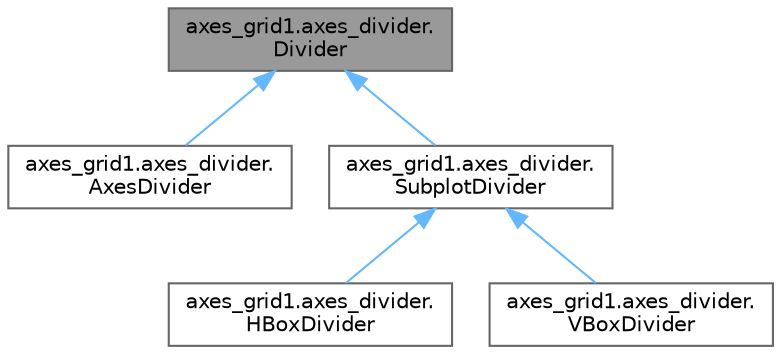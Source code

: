 digraph "axes_grid1.axes_divider.Divider"
{
 // LATEX_PDF_SIZE
  bgcolor="transparent";
  edge [fontname=Helvetica,fontsize=10,labelfontname=Helvetica,labelfontsize=10];
  node [fontname=Helvetica,fontsize=10,shape=box,height=0.2,width=0.4];
  Node1 [id="Node000001",label="axes_grid1.axes_divider.\lDivider",height=0.2,width=0.4,color="gray40", fillcolor="grey60", style="filled", fontcolor="black",tooltip=" "];
  Node1 -> Node2 [id="edge1_Node000001_Node000002",dir="back",color="steelblue1",style="solid",tooltip=" "];
  Node2 [id="Node000002",label="axes_grid1.axes_divider.\lAxesDivider",height=0.2,width=0.4,color="gray40", fillcolor="white", style="filled",URL="$d3/d2b/classaxes__grid1_1_1axes__divider_1_1AxesDivider.html",tooltip=" "];
  Node1 -> Node3 [id="edge2_Node000001_Node000003",dir="back",color="steelblue1",style="solid",tooltip=" "];
  Node3 [id="Node000003",label="axes_grid1.axes_divider.\lSubplotDivider",height=0.2,width=0.4,color="gray40", fillcolor="white", style="filled",URL="$d3/dd5/classaxes__grid1_1_1axes__divider_1_1SubplotDivider.html",tooltip=" "];
  Node3 -> Node4 [id="edge3_Node000003_Node000004",dir="back",color="steelblue1",style="solid",tooltip=" "];
  Node4 [id="Node000004",label="axes_grid1.axes_divider.\lHBoxDivider",height=0.2,width=0.4,color="gray40", fillcolor="white", style="filled",URL="$d2/dab/classaxes__grid1_1_1axes__divider_1_1HBoxDivider.html",tooltip=" "];
  Node3 -> Node5 [id="edge4_Node000003_Node000005",dir="back",color="steelblue1",style="solid",tooltip=" "];
  Node5 [id="Node000005",label="axes_grid1.axes_divider.\lVBoxDivider",height=0.2,width=0.4,color="gray40", fillcolor="white", style="filled",URL="$dc/d45/classaxes__grid1_1_1axes__divider_1_1VBoxDivider.html",tooltip=" "];
}
